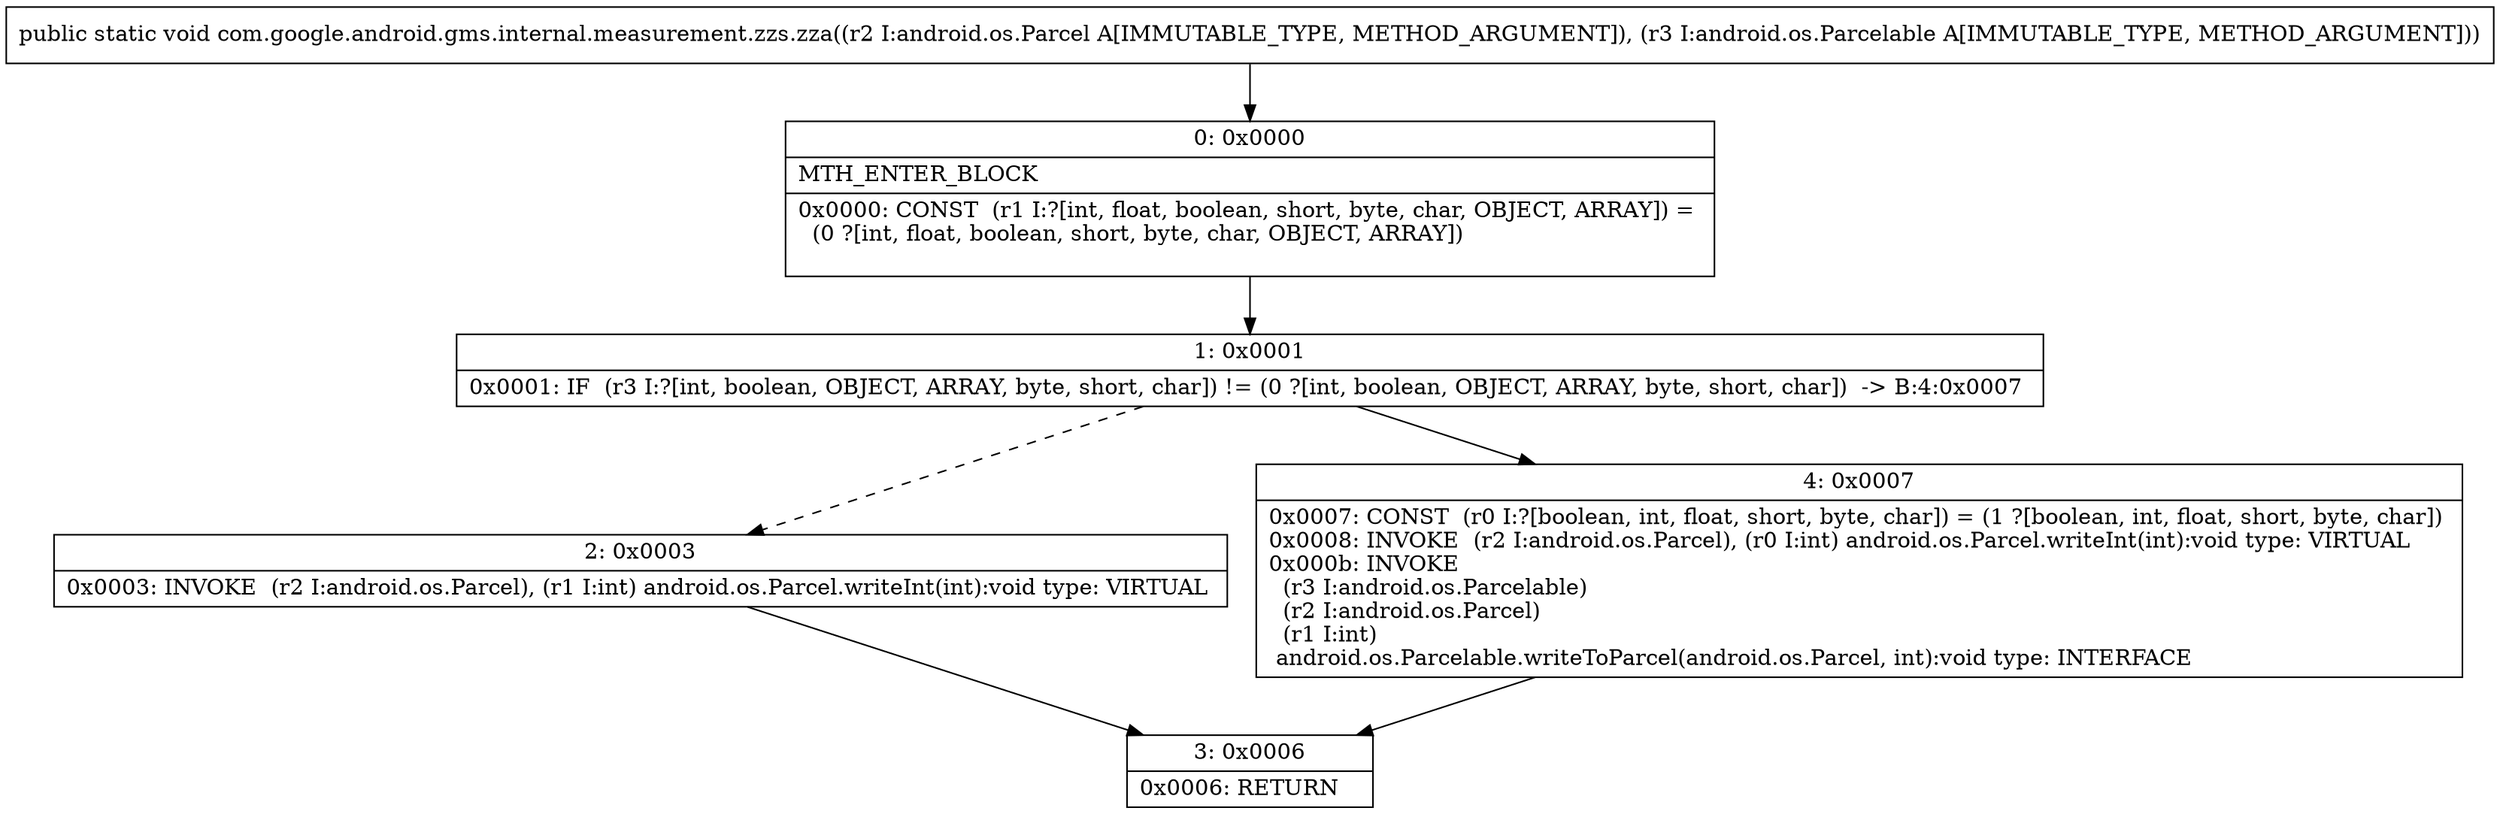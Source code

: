 digraph "CFG forcom.google.android.gms.internal.measurement.zzs.zza(Landroid\/os\/Parcel;Landroid\/os\/Parcelable;)V" {
Node_0 [shape=record,label="{0\:\ 0x0000|MTH_ENTER_BLOCK\l|0x0000: CONST  (r1 I:?[int, float, boolean, short, byte, char, OBJECT, ARRAY]) = \l  (0 ?[int, float, boolean, short, byte, char, OBJECT, ARRAY])\l \l}"];
Node_1 [shape=record,label="{1\:\ 0x0001|0x0001: IF  (r3 I:?[int, boolean, OBJECT, ARRAY, byte, short, char]) != (0 ?[int, boolean, OBJECT, ARRAY, byte, short, char])  \-\> B:4:0x0007 \l}"];
Node_2 [shape=record,label="{2\:\ 0x0003|0x0003: INVOKE  (r2 I:android.os.Parcel), (r1 I:int) android.os.Parcel.writeInt(int):void type: VIRTUAL \l}"];
Node_3 [shape=record,label="{3\:\ 0x0006|0x0006: RETURN   \l}"];
Node_4 [shape=record,label="{4\:\ 0x0007|0x0007: CONST  (r0 I:?[boolean, int, float, short, byte, char]) = (1 ?[boolean, int, float, short, byte, char]) \l0x0008: INVOKE  (r2 I:android.os.Parcel), (r0 I:int) android.os.Parcel.writeInt(int):void type: VIRTUAL \l0x000b: INVOKE  \l  (r3 I:android.os.Parcelable)\l  (r2 I:android.os.Parcel)\l  (r1 I:int)\l android.os.Parcelable.writeToParcel(android.os.Parcel, int):void type: INTERFACE \l}"];
MethodNode[shape=record,label="{public static void com.google.android.gms.internal.measurement.zzs.zza((r2 I:android.os.Parcel A[IMMUTABLE_TYPE, METHOD_ARGUMENT]), (r3 I:android.os.Parcelable A[IMMUTABLE_TYPE, METHOD_ARGUMENT])) }"];
MethodNode -> Node_0;
Node_0 -> Node_1;
Node_1 -> Node_2[style=dashed];
Node_1 -> Node_4;
Node_2 -> Node_3;
Node_4 -> Node_3;
}

